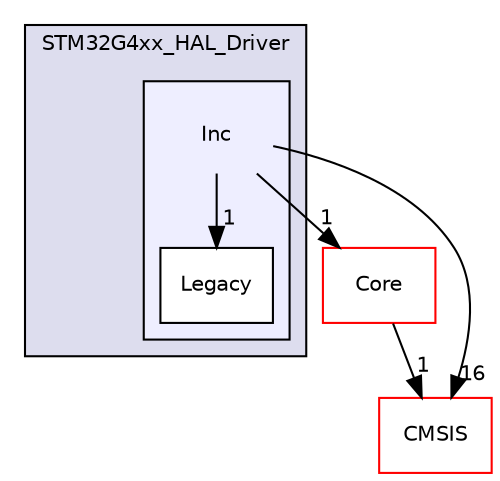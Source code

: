digraph "TP_Actionneur/Drivers/STM32G4xx_HAL_Driver/Inc" {
  compound=true
  node [ fontsize="10", fontname="Helvetica"];
  edge [ labelfontsize="10", labelfontname="Helvetica"];
  subgraph clusterdir_51160d3d92f8b9f00407d5b00509b989 {
    graph [ bgcolor="#ddddee", pencolor="black", label="STM32G4xx_HAL_Driver" fontname="Helvetica", fontsize="10", URL="dir_51160d3d92f8b9f00407d5b00509b989.html"]
  subgraph clusterdir_2553cce30c4c31bfbf91533634913688 {
    graph [ bgcolor="#eeeeff", pencolor="black", label="" URL="dir_2553cce30c4c31bfbf91533634913688.html"];
    dir_2553cce30c4c31bfbf91533634913688 [shape=plaintext label="Inc"];
  dir_588d95edf4746fe506b91fe343789ba4 [shape=box label="Legacy" fillcolor="white" style="filled" URL="dir_588d95edf4746fe506b91fe343789ba4.html"];
  }
  }
  dir_7a63e2a7a3089a1afb91cfe87f0d9a31 [shape=box label="Core" fillcolor="white" style="filled" color="red" URL="dir_7a63e2a7a3089a1afb91cfe87f0d9a31.html"];
  dir_b6f7a9f185e2449ec1b6d07920557ba0 [shape=box label="CMSIS" fillcolor="white" style="filled" color="red" URL="dir_b6f7a9f185e2449ec1b6d07920557ba0.html"];
  dir_7a63e2a7a3089a1afb91cfe87f0d9a31->dir_b6f7a9f185e2449ec1b6d07920557ba0 [headlabel="1", labeldistance=1.5 headhref="dir_000001_000012.html"];
  dir_2553cce30c4c31bfbf91533634913688->dir_588d95edf4746fe506b91fe343789ba4 [headlabel="1", labeldistance=1.5 headhref="dir_000019_000020.html"];
  dir_2553cce30c4c31bfbf91533634913688->dir_7a63e2a7a3089a1afb91cfe87f0d9a31 [headlabel="1", labeldistance=1.5 headhref="dir_000019_000001.html"];
  dir_2553cce30c4c31bfbf91533634913688->dir_b6f7a9f185e2449ec1b6d07920557ba0 [headlabel="16", labeldistance=1.5 headhref="dir_000019_000012.html"];
}
